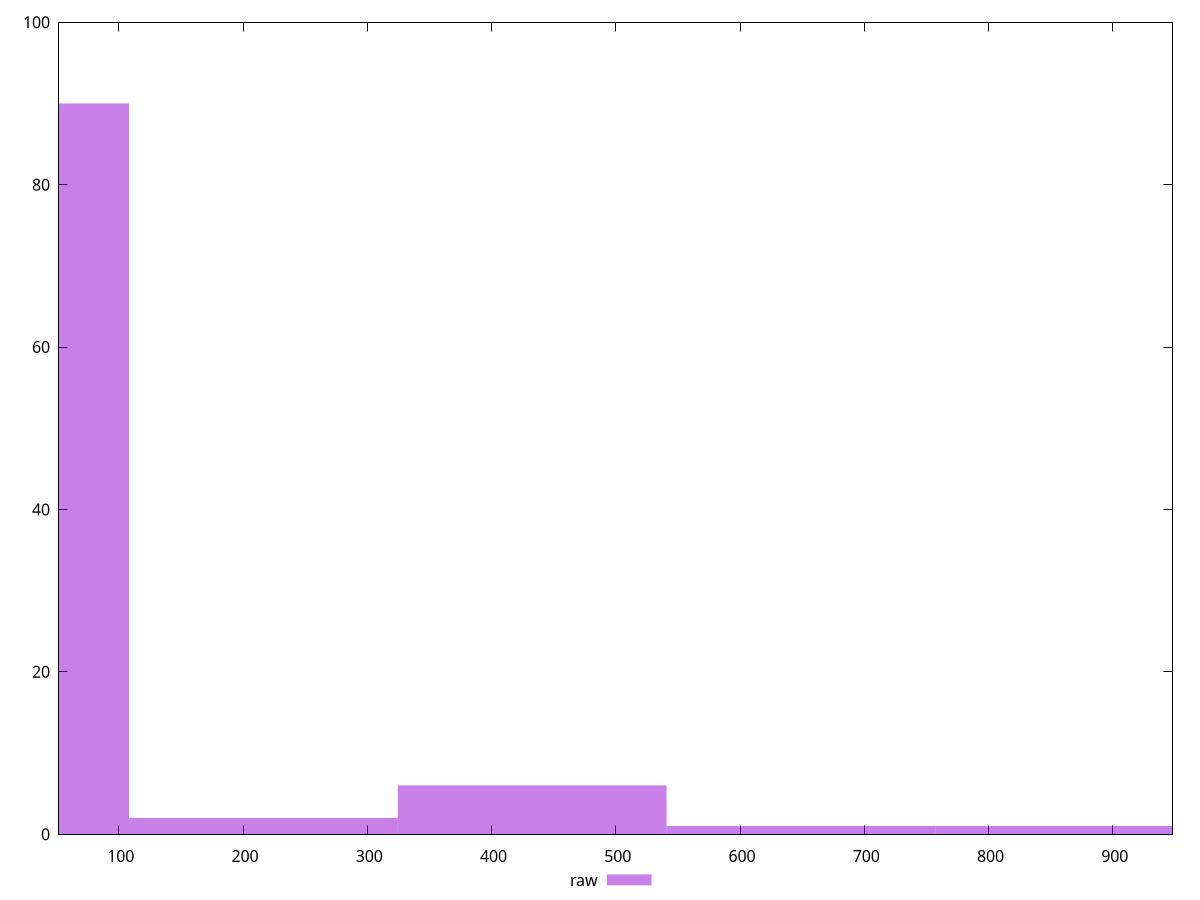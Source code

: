reset

$raw <<EOF
865.4123137252905 1
0 90
649.0592352939678 1
216.35307843132261 2
432.70615686264523 6
EOF

set key outside below
set boxwidth 216.35307843132261
set xrange [51.813:948.1089999999999]
set yrange [0:100]
set trange [0:100]
set style fill transparent solid 0.5 noborder
set terminal svg size 640, 490 enhanced background rgb 'white'
set output "reports/report_00033_2021-03-01T14-23-16.841Z/server-response-time/samples/astro/raw/histogram.svg"

plot $raw title "raw" with boxes

reset
